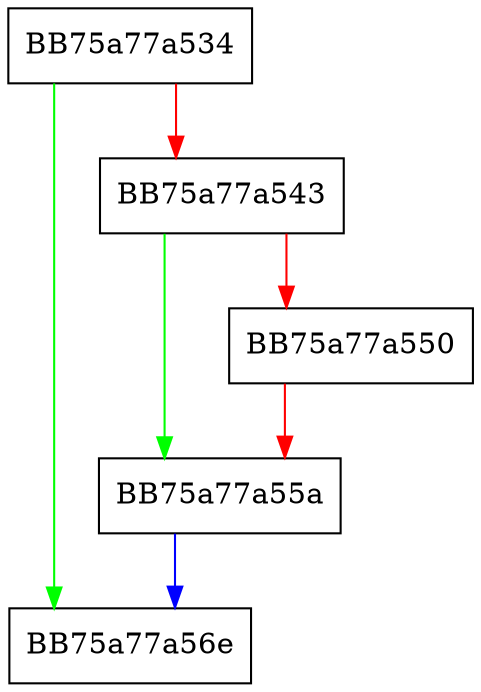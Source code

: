 digraph __acrt_get_begin_thread_init_policy {
  node [shape="box"];
  graph [splines=ortho];
  BB75a77a534 -> BB75a77a56e [color="green"];
  BB75a77a534 -> BB75a77a543 [color="red"];
  BB75a77a543 -> BB75a77a55a [color="green"];
  BB75a77a543 -> BB75a77a550 [color="red"];
  BB75a77a550 -> BB75a77a55a [color="red"];
  BB75a77a55a -> BB75a77a56e [color="blue"];
}